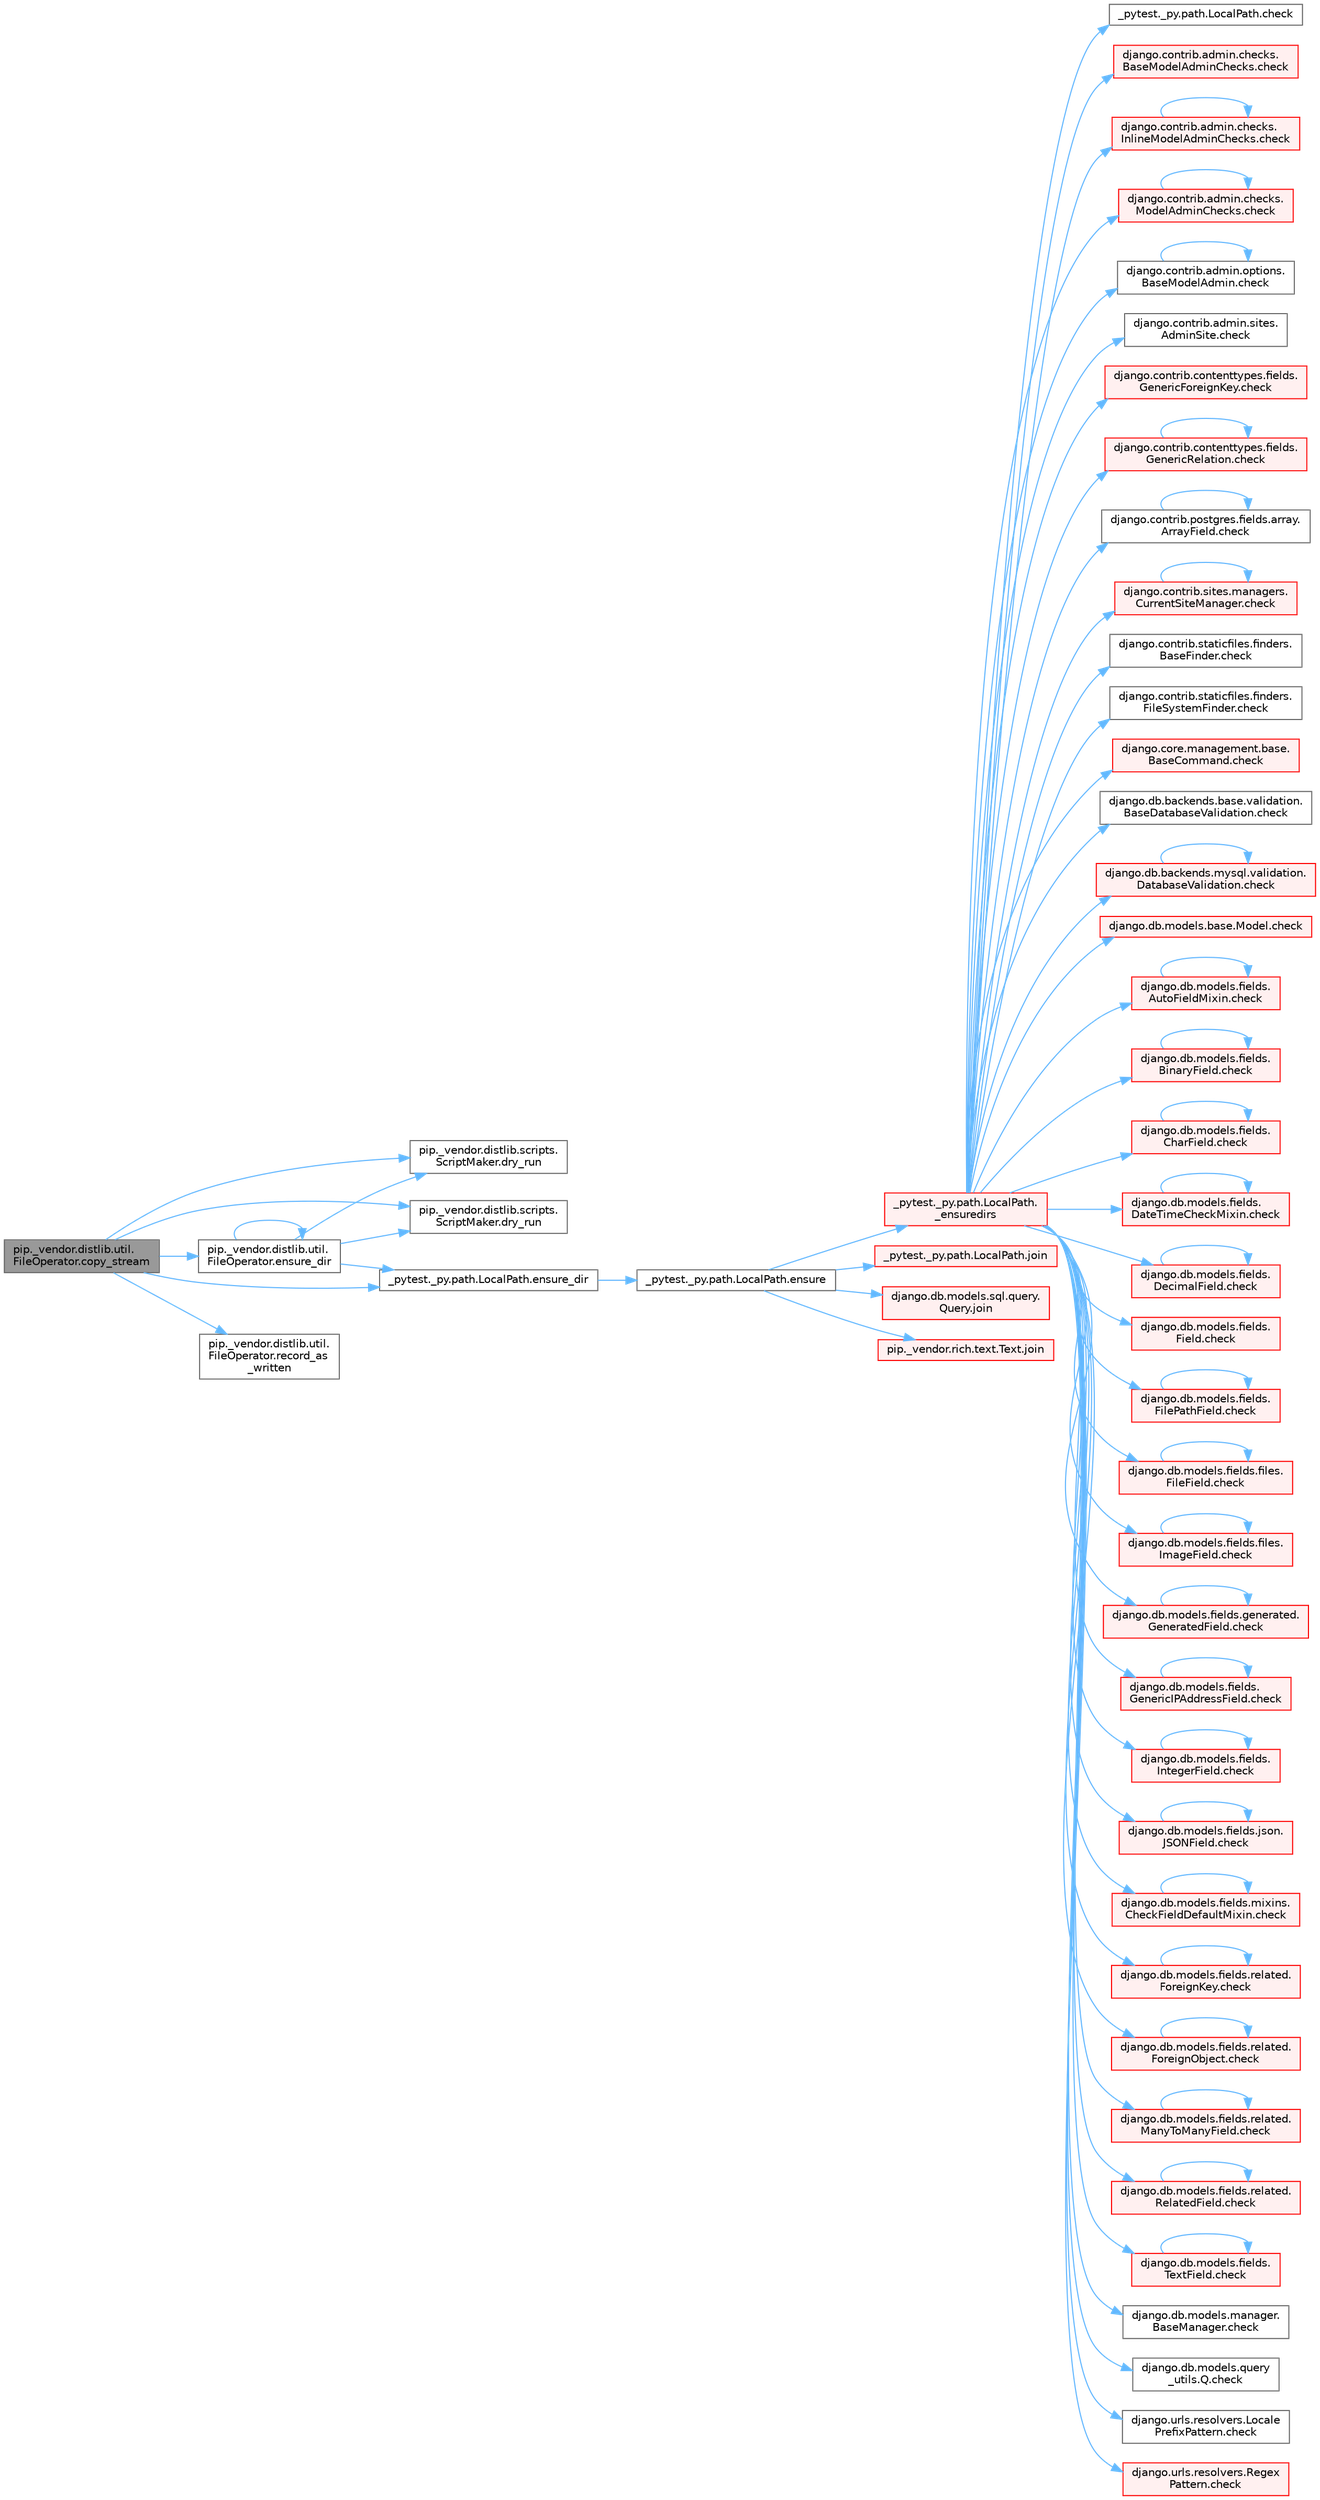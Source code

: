 digraph "pip._vendor.distlib.util.FileOperator.copy_stream"
{
 // LATEX_PDF_SIZE
  bgcolor="transparent";
  edge [fontname=Helvetica,fontsize=10,labelfontname=Helvetica,labelfontsize=10];
  node [fontname=Helvetica,fontsize=10,shape=box,height=0.2,width=0.4];
  rankdir="LR";
  Node1 [id="Node000001",label="pip._vendor.distlib.util.\lFileOperator.copy_stream",height=0.2,width=0.4,color="gray40", fillcolor="grey60", style="filled", fontcolor="black",tooltip=" "];
  Node1 -> Node2 [id="edge1_Node000001_Node000002",color="steelblue1",style="solid",tooltip=" "];
  Node2 [id="Node000002",label="pip._vendor.distlib.scripts.\lScriptMaker.dry_run",height=0.2,width=0.4,color="grey40", fillcolor="white", style="filled",URL="$classpip_1_1__vendor_1_1distlib_1_1scripts_1_1_script_maker.html#acd0b75b087e518fe8bca3b64ea083c92",tooltip=" "];
  Node1 -> Node3 [id="edge2_Node000001_Node000003",color="steelblue1",style="solid",tooltip=" "];
  Node3 [id="Node000003",label="pip._vendor.distlib.scripts.\lScriptMaker.dry_run",height=0.2,width=0.4,color="grey40", fillcolor="white", style="filled",URL="$classpip_1_1__vendor_1_1distlib_1_1scripts_1_1_script_maker.html#aa6b275f3771cc190673279c4bf52d220",tooltip=" "];
  Node1 -> Node4 [id="edge3_Node000001_Node000004",color="steelblue1",style="solid",tooltip=" "];
  Node4 [id="Node000004",label="_pytest._py.path.LocalPath.ensure_dir",height=0.2,width=0.4,color="grey40", fillcolor="white", style="filled",URL="$class__pytest_1_1__py_1_1path_1_1_local_path.html#a46346ae9e4a2afb342367c4071edfb97",tooltip=" "];
  Node4 -> Node5 [id="edge4_Node000004_Node000005",color="steelblue1",style="solid",tooltip=" "];
  Node5 [id="Node000005",label="_pytest._py.path.LocalPath.ensure",height=0.2,width=0.4,color="grey40", fillcolor="white", style="filled",URL="$class__pytest_1_1__py_1_1path_1_1_local_path.html#a7495d45777169316de67c7e19218622d",tooltip=" "];
  Node5 -> Node6 [id="edge5_Node000005_Node000006",color="steelblue1",style="solid",tooltip=" "];
  Node6 [id="Node000006",label="_pytest._py.path.LocalPath.\l_ensuredirs",height=0.2,width=0.4,color="red", fillcolor="#FFF0F0", style="filled",URL="$class__pytest_1_1__py_1_1path_1_1_local_path.html#a0fa56f7616aa9008fbda709b5bd46302",tooltip=" "];
  Node6 -> Node7 [id="edge6_Node000006_Node000007",color="steelblue1",style="solid",tooltip=" "];
  Node7 [id="Node000007",label="_pytest._py.path.LocalPath.check",height=0.2,width=0.4,color="grey40", fillcolor="white", style="filled",URL="$class__pytest_1_1__py_1_1path_1_1_local_path.html#a4b987fb8998938ae4a5f4ed6aebf69ea",tooltip=" "];
  Node6 -> Node8 [id="edge7_Node000006_Node000008",color="steelblue1",style="solid",tooltip=" "];
  Node8 [id="Node000008",label="django.contrib.admin.checks.\lBaseModelAdminChecks.check",height=0.2,width=0.4,color="red", fillcolor="#FFF0F0", style="filled",URL="$classdjango_1_1contrib_1_1admin_1_1checks_1_1_base_model_admin_checks.html#a11595bf2b8d59e96fee553e518494d6d",tooltip=" "];
  Node6 -> Node41 [id="edge8_Node000006_Node000041",color="steelblue1",style="solid",tooltip=" "];
  Node41 [id="Node000041",label="django.contrib.admin.checks.\lInlineModelAdminChecks.check",height=0.2,width=0.4,color="red", fillcolor="#FFF0F0", style="filled",URL="$classdjango_1_1contrib_1_1admin_1_1checks_1_1_inline_model_admin_checks.html#acdf096659f73e5facb970e774e61f7cc",tooltip=" "];
  Node41 -> Node41 [id="edge9_Node000041_Node000041",color="steelblue1",style="solid",tooltip=" "];
  Node6 -> Node50 [id="edge10_Node000006_Node000050",color="steelblue1",style="solid",tooltip=" "];
  Node50 [id="Node000050",label="django.contrib.admin.checks.\lModelAdminChecks.check",height=0.2,width=0.4,color="red", fillcolor="#FFF0F0", style="filled",URL="$classdjango_1_1contrib_1_1admin_1_1checks_1_1_model_admin_checks.html#afedbd9df38a2915eb0a5a9cea0731bc3",tooltip=" "];
  Node50 -> Node50 [id="edge11_Node000050_Node000050",color="steelblue1",style="solid",tooltip=" "];
  Node6 -> Node70 [id="edge12_Node000006_Node000070",color="steelblue1",style="solid",tooltip=" "];
  Node70 [id="Node000070",label="django.contrib.admin.options.\lBaseModelAdmin.check",height=0.2,width=0.4,color="grey40", fillcolor="white", style="filled",URL="$classdjango_1_1contrib_1_1admin_1_1options_1_1_base_model_admin.html#af32f399c528a3e552e7518976cc41a5b",tooltip=" "];
  Node70 -> Node70 [id="edge13_Node000070_Node000070",color="steelblue1",style="solid",tooltip=" "];
  Node6 -> Node71 [id="edge14_Node000006_Node000071",color="steelblue1",style="solid",tooltip=" "];
  Node71 [id="Node000071",label="django.contrib.admin.sites.\lAdminSite.check",height=0.2,width=0.4,color="grey40", fillcolor="white", style="filled",URL="$classdjango_1_1contrib_1_1admin_1_1sites_1_1_admin_site.html#aefedadd8ec4a978001a8182443f0a75e",tooltip=" "];
  Node6 -> Node72 [id="edge15_Node000006_Node000072",color="steelblue1",style="solid",tooltip=" "];
  Node72 [id="Node000072",label="django.contrib.contenttypes.fields.\lGenericForeignKey.check",height=0.2,width=0.4,color="red", fillcolor="#FFF0F0", style="filled",URL="$classdjango_1_1contrib_1_1contenttypes_1_1fields_1_1_generic_foreign_key.html#a825d4540a94bc23ef0ce2a03f4ddb7fc",tooltip=" "];
  Node6 -> Node785 [id="edge16_Node000006_Node000785",color="steelblue1",style="solid",tooltip=" "];
  Node785 [id="Node000785",label="django.contrib.contenttypes.fields.\lGenericRelation.check",height=0.2,width=0.4,color="red", fillcolor="#FFF0F0", style="filled",URL="$classdjango_1_1contrib_1_1contenttypes_1_1fields_1_1_generic_relation.html#a45d009ec3d4930825210c7ec1bc16cac",tooltip=" "];
  Node785 -> Node785 [id="edge17_Node000785_Node000785",color="steelblue1",style="solid",tooltip=" "];
  Node6 -> Node789 [id="edge18_Node000006_Node000789",color="steelblue1",style="solid",tooltip=" "];
  Node789 [id="Node000789",label="django.contrib.postgres.fields.array.\lArrayField.check",height=0.2,width=0.4,color="grey40", fillcolor="white", style="filled",URL="$classdjango_1_1contrib_1_1postgres_1_1fields_1_1array_1_1_array_field.html#a3bfc183c9c8aad5ba35799fd720e9105",tooltip=" "];
  Node789 -> Node789 [id="edge19_Node000789_Node000789",color="steelblue1",style="solid",tooltip=" "];
  Node6 -> Node790 [id="edge20_Node000006_Node000790",color="steelblue1",style="solid",tooltip=" "];
  Node790 [id="Node000790",label="django.contrib.sites.managers.\lCurrentSiteManager.check",height=0.2,width=0.4,color="red", fillcolor="#FFF0F0", style="filled",URL="$classdjango_1_1contrib_1_1sites_1_1managers_1_1_current_site_manager.html#a24104e33647bb4f4a78f9a3b6f815248",tooltip=" "];
  Node790 -> Node790 [id="edge21_Node000790_Node000790",color="steelblue1",style="solid",tooltip=" "];
  Node6 -> Node1479 [id="edge22_Node000006_Node001479",color="steelblue1",style="solid",tooltip=" "];
  Node1479 [id="Node001479",label="django.contrib.staticfiles.finders.\lBaseFinder.check",height=0.2,width=0.4,color="grey40", fillcolor="white", style="filled",URL="$classdjango_1_1contrib_1_1staticfiles_1_1finders_1_1_base_finder.html#ab92c4f7950eea18b75fdb93463b0d29d",tooltip=" "];
  Node6 -> Node1480 [id="edge23_Node000006_Node001480",color="steelblue1",style="solid",tooltip=" "];
  Node1480 [id="Node001480",label="django.contrib.staticfiles.finders.\lFileSystemFinder.check",height=0.2,width=0.4,color="grey40", fillcolor="white", style="filled",URL="$classdjango_1_1contrib_1_1staticfiles_1_1finders_1_1_file_system_finder.html#a709eac9ec46c5e67a0ba159b658dc15a",tooltip=" "];
  Node6 -> Node1481 [id="edge24_Node000006_Node001481",color="steelblue1",style="solid",tooltip=" "];
  Node1481 [id="Node001481",label="django.core.management.base.\lBaseCommand.check",height=0.2,width=0.4,color="red", fillcolor="#FFF0F0", style="filled",URL="$classdjango_1_1core_1_1management_1_1base_1_1_base_command.html#a0ff1b562b3f6e68600b828fce3cf09b6",tooltip=" "];
  Node6 -> Node1482 [id="edge25_Node000006_Node001482",color="steelblue1",style="solid",tooltip=" "];
  Node1482 [id="Node001482",label="django.db.backends.base.validation.\lBaseDatabaseValidation.check",height=0.2,width=0.4,color="grey40", fillcolor="white", style="filled",URL="$classdjango_1_1db_1_1backends_1_1base_1_1validation_1_1_base_database_validation.html#aba603612877c7a309dad634f434bf751",tooltip=" "];
  Node6 -> Node1483 [id="edge26_Node000006_Node001483",color="steelblue1",style="solid",tooltip=" "];
  Node1483 [id="Node001483",label="django.db.backends.mysql.validation.\lDatabaseValidation.check",height=0.2,width=0.4,color="red", fillcolor="#FFF0F0", style="filled",URL="$classdjango_1_1db_1_1backends_1_1mysql_1_1validation_1_1_database_validation.html#ae97ac90b3d18457f080c5eb1c0412d88",tooltip=" "];
  Node1483 -> Node1483 [id="edge27_Node001483_Node001483",color="steelblue1",style="solid",tooltip=" "];
  Node6 -> Node1485 [id="edge28_Node000006_Node001485",color="steelblue1",style="solid",tooltip=" "];
  Node1485 [id="Node001485",label="django.db.models.base.Model.check",height=0.2,width=0.4,color="red", fillcolor="#FFF0F0", style="filled",URL="$classdjango_1_1db_1_1models_1_1base_1_1_model.html#ab2d7ad77a925236e80619ead6c3d7f4b",tooltip=" "];
  Node6 -> Node1505 [id="edge29_Node000006_Node001505",color="steelblue1",style="solid",tooltip=" "];
  Node1505 [id="Node001505",label="django.db.models.fields.\lAutoFieldMixin.check",height=0.2,width=0.4,color="red", fillcolor="#FFF0F0", style="filled",URL="$classdjango_1_1db_1_1models_1_1fields_1_1_auto_field_mixin.html#a85eb07224cb0ac2d36fbd60bca546bef",tooltip=" "];
  Node1505 -> Node1505 [id="edge30_Node001505_Node001505",color="steelblue1",style="solid",tooltip=" "];
  Node6 -> Node1508 [id="edge31_Node000006_Node001508",color="steelblue1",style="solid",tooltip=" "];
  Node1508 [id="Node001508",label="django.db.models.fields.\lBinaryField.check",height=0.2,width=0.4,color="red", fillcolor="#FFF0F0", style="filled",URL="$classdjango_1_1db_1_1models_1_1fields_1_1_binary_field.html#a51c981fa6aa2a2e1d4efcfa766673646",tooltip=" "];
  Node1508 -> Node1508 [id="edge32_Node001508_Node001508",color="steelblue1",style="solid",tooltip=" "];
  Node6 -> Node1510 [id="edge33_Node000006_Node001510",color="steelblue1",style="solid",tooltip=" "];
  Node1510 [id="Node001510",label="django.db.models.fields.\lCharField.check",height=0.2,width=0.4,color="red", fillcolor="#FFF0F0", style="filled",URL="$classdjango_1_1db_1_1models_1_1fields_1_1_char_field.html#a0eb18a4df8ce40930eb724339c6441b0",tooltip=" "];
  Node1510 -> Node1510 [id="edge34_Node001510_Node001510",color="steelblue1",style="solid",tooltip=" "];
  Node6 -> Node1514 [id="edge35_Node000006_Node001514",color="steelblue1",style="solid",tooltip=" "];
  Node1514 [id="Node001514",label="django.db.models.fields.\lDateTimeCheckMixin.check",height=0.2,width=0.4,color="red", fillcolor="#FFF0F0", style="filled",URL="$classdjango_1_1db_1_1models_1_1fields_1_1_date_time_check_mixin.html#ab7287b8bf80b28f6f50dec25d9a67a3a",tooltip=" "];
  Node1514 -> Node1514 [id="edge36_Node001514_Node001514",color="steelblue1",style="solid",tooltip=" "];
  Node6 -> Node1524 [id="edge37_Node000006_Node001524",color="steelblue1",style="solid",tooltip=" "];
  Node1524 [id="Node001524",label="django.db.models.fields.\lDecimalField.check",height=0.2,width=0.4,color="red", fillcolor="#FFF0F0", style="filled",URL="$classdjango_1_1db_1_1models_1_1fields_1_1_decimal_field.html#ab3ffc1695661a8734c24c28af00b6069",tooltip=" "];
  Node1524 -> Node1524 [id="edge38_Node001524_Node001524",color="steelblue1",style="solid",tooltip=" "];
  Node6 -> Node1528 [id="edge39_Node000006_Node001528",color="steelblue1",style="solid",tooltip=" "];
  Node1528 [id="Node001528",label="django.db.models.fields.\lField.check",height=0.2,width=0.4,color="red", fillcolor="#FFF0F0", style="filled",URL="$classdjango_1_1db_1_1models_1_1fields_1_1_field.html#ad2ebd34e73f0b1ff16ba6b6f155633ac",tooltip=" "];
  Node6 -> Node1555 [id="edge40_Node000006_Node001555",color="steelblue1",style="solid",tooltip=" "];
  Node1555 [id="Node001555",label="django.db.models.fields.\lFilePathField.check",height=0.2,width=0.4,color="red", fillcolor="#FFF0F0", style="filled",URL="$classdjango_1_1db_1_1models_1_1fields_1_1_file_path_field.html#acc2e0785469b1e3140219b0c9a195afb",tooltip=" "];
  Node1555 -> Node1555 [id="edge41_Node001555_Node001555",color="steelblue1",style="solid",tooltip=" "];
  Node6 -> Node1557 [id="edge42_Node000006_Node001557",color="steelblue1",style="solid",tooltip=" "];
  Node1557 [id="Node001557",label="django.db.models.fields.files.\lFileField.check",height=0.2,width=0.4,color="red", fillcolor="#FFF0F0", style="filled",URL="$classdjango_1_1db_1_1models_1_1fields_1_1files_1_1_file_field.html#a8922e0bff68bd802386352a5fccd8a85",tooltip=" "];
  Node1557 -> Node1557 [id="edge43_Node001557_Node001557",color="steelblue1",style="solid",tooltip=" "];
  Node6 -> Node1559 [id="edge44_Node000006_Node001559",color="steelblue1",style="solid",tooltip=" "];
  Node1559 [id="Node001559",label="django.db.models.fields.files.\lImageField.check",height=0.2,width=0.4,color="red", fillcolor="#FFF0F0", style="filled",URL="$classdjango_1_1db_1_1models_1_1fields_1_1files_1_1_image_field.html#a6e057f35358dcae72cbc468e58477f82",tooltip=" "];
  Node1559 -> Node1559 [id="edge45_Node001559_Node001559",color="steelblue1",style="solid",tooltip=" "];
  Node6 -> Node1561 [id="edge46_Node000006_Node001561",color="steelblue1",style="solid",tooltip=" "];
  Node1561 [id="Node001561",label="django.db.models.fields.generated.\lGeneratedField.check",height=0.2,width=0.4,color="red", fillcolor="#FFF0F0", style="filled",URL="$classdjango_1_1db_1_1models_1_1fields_1_1generated_1_1_generated_field.html#a17dcd0f6d6580cb5f6417d8730312ad6",tooltip=" "];
  Node1561 -> Node1561 [id="edge47_Node001561_Node001561",color="steelblue1",style="solid",tooltip=" "];
  Node6 -> Node1568 [id="edge48_Node000006_Node001568",color="steelblue1",style="solid",tooltip=" "];
  Node1568 [id="Node001568",label="django.db.models.fields.\lGenericIPAddressField.check",height=0.2,width=0.4,color="red", fillcolor="#FFF0F0", style="filled",URL="$classdjango_1_1db_1_1models_1_1fields_1_1_generic_i_p_address_field.html#af73879f6f7868b661fe27d031849cbfb",tooltip=" "];
  Node1568 -> Node1568 [id="edge49_Node001568_Node001568",color="steelblue1",style="solid",tooltip=" "];
  Node6 -> Node1570 [id="edge50_Node000006_Node001570",color="steelblue1",style="solid",tooltip=" "];
  Node1570 [id="Node001570",label="django.db.models.fields.\lIntegerField.check",height=0.2,width=0.4,color="red", fillcolor="#FFF0F0", style="filled",URL="$classdjango_1_1db_1_1models_1_1fields_1_1_integer_field.html#a5e5ba3fdfa77ed60312a7d653c18646c",tooltip=" "];
  Node1570 -> Node1570 [id="edge51_Node001570_Node001570",color="steelblue1",style="solid",tooltip=" "];
  Node6 -> Node1572 [id="edge52_Node000006_Node001572",color="steelblue1",style="solid",tooltip=" "];
  Node1572 [id="Node001572",label="django.db.models.fields.json.\lJSONField.check",height=0.2,width=0.4,color="red", fillcolor="#FFF0F0", style="filled",URL="$classdjango_1_1db_1_1models_1_1fields_1_1json_1_1_j_s_o_n_field.html#a3e212f8702c9959a9043f962509472b4",tooltip=" "];
  Node1572 -> Node1572 [id="edge53_Node001572_Node001572",color="steelblue1",style="solid",tooltip=" "];
  Node6 -> Node1573 [id="edge54_Node000006_Node001573",color="steelblue1",style="solid",tooltip=" "];
  Node1573 [id="Node001573",label="django.db.models.fields.mixins.\lCheckFieldDefaultMixin.check",height=0.2,width=0.4,color="red", fillcolor="#FFF0F0", style="filled",URL="$classdjango_1_1db_1_1models_1_1fields_1_1mixins_1_1_check_field_default_mixin.html#a60e678d87f918980b2665c9586ac6e30",tooltip=" "];
  Node1573 -> Node1573 [id="edge55_Node001573_Node001573",color="steelblue1",style="solid",tooltip=" "];
  Node6 -> Node1575 [id="edge56_Node000006_Node001575",color="steelblue1",style="solid",tooltip=" "];
  Node1575 [id="Node001575",label="django.db.models.fields.related.\lForeignKey.check",height=0.2,width=0.4,color="red", fillcolor="#FFF0F0", style="filled",URL="$classdjango_1_1db_1_1models_1_1fields_1_1related_1_1_foreign_key.html#a4f1f9779dfed8a2ecc2ef8e7c763ac2e",tooltip=" "];
  Node1575 -> Node1575 [id="edge57_Node001575_Node001575",color="steelblue1",style="solid",tooltip=" "];
  Node6 -> Node1581 [id="edge58_Node000006_Node001581",color="steelblue1",style="solid",tooltip=" "];
  Node1581 [id="Node001581",label="django.db.models.fields.related.\lForeignObject.check",height=0.2,width=0.4,color="red", fillcolor="#FFF0F0", style="filled",URL="$classdjango_1_1db_1_1models_1_1fields_1_1related_1_1_foreign_object.html#a3f86b34db6a0c837940fd06a738f8874",tooltip=" "];
  Node1581 -> Node1581 [id="edge59_Node001581_Node001581",color="steelblue1",style="solid",tooltip=" "];
  Node6 -> Node1589 [id="edge60_Node000006_Node001589",color="steelblue1",style="solid",tooltip=" "];
  Node1589 [id="Node001589",label="django.db.models.fields.related.\lManyToManyField.check",height=0.2,width=0.4,color="red", fillcolor="#FFF0F0", style="filled",URL="$classdjango_1_1db_1_1models_1_1fields_1_1related_1_1_many_to_many_field.html#a27fb55abc0248b438349aaff84762a70",tooltip=" "];
  Node1589 -> Node1589 [id="edge61_Node001589_Node001589",color="steelblue1",style="solid",tooltip=" "];
  Node6 -> Node1593 [id="edge62_Node000006_Node001593",color="steelblue1",style="solid",tooltip=" "];
  Node1593 [id="Node001593",label="django.db.models.fields.related.\lRelatedField.check",height=0.2,width=0.4,color="red", fillcolor="#FFF0F0", style="filled",URL="$classdjango_1_1db_1_1models_1_1fields_1_1related_1_1_related_field.html#a0a6b770cf843d11a02a7eb2ed80bc434",tooltip=" "];
  Node1593 -> Node1593 [id="edge63_Node001593_Node001593",color="steelblue1",style="solid",tooltip=" "];
  Node6 -> Node1600 [id="edge64_Node000006_Node001600",color="steelblue1",style="solid",tooltip=" "];
  Node1600 [id="Node001600",label="django.db.models.fields.\lTextField.check",height=0.2,width=0.4,color="red", fillcolor="#FFF0F0", style="filled",URL="$classdjango_1_1db_1_1models_1_1fields_1_1_text_field.html#abe02a845bc6d9a80ecb48a81aa75eab2",tooltip=" "];
  Node1600 -> Node1600 [id="edge65_Node001600_Node001600",color="steelblue1",style="solid",tooltip=" "];
  Node6 -> Node1601 [id="edge66_Node000006_Node001601",color="steelblue1",style="solid",tooltip=" "];
  Node1601 [id="Node001601",label="django.db.models.manager.\lBaseManager.check",height=0.2,width=0.4,color="grey40", fillcolor="white", style="filled",URL="$classdjango_1_1db_1_1models_1_1manager_1_1_base_manager.html#a75e1657d2a4fa327ea1abadb6fd8fecc",tooltip=" "];
  Node6 -> Node1602 [id="edge67_Node000006_Node001602",color="steelblue1",style="solid",tooltip=" "];
  Node1602 [id="Node001602",label="django.db.models.query\l_utils.Q.check",height=0.2,width=0.4,color="grey40", fillcolor="white", style="filled",URL="$classdjango_1_1db_1_1models_1_1query__utils_1_1_q.html#a4636baa2ce17e41774ff3dbc101b8282",tooltip=" "];
  Node6 -> Node1603 [id="edge68_Node000006_Node001603",color="steelblue1",style="solid",tooltip=" "];
  Node1603 [id="Node001603",label="django.urls.resolvers.Locale\lPrefixPattern.check",height=0.2,width=0.4,color="grey40", fillcolor="white", style="filled",URL="$classdjango_1_1urls_1_1resolvers_1_1_locale_prefix_pattern.html#a06418738c03259aa6002067b414f0a88",tooltip=" "];
  Node6 -> Node1604 [id="edge69_Node000006_Node001604",color="steelblue1",style="solid",tooltip=" "];
  Node1604 [id="Node001604",label="django.urls.resolvers.Regex\lPattern.check",height=0.2,width=0.4,color="red", fillcolor="#FFF0F0", style="filled",URL="$classdjango_1_1urls_1_1resolvers_1_1_regex_pattern.html#a4fb074a83e87154e285b43ad16965c9d",tooltip=" "];
  Node5 -> Node1236 [id="edge70_Node000005_Node001236",color="steelblue1",style="solid",tooltip=" "];
  Node1236 [id="Node001236",label="_pytest._py.path.LocalPath.join",height=0.2,width=0.4,color="red", fillcolor="#FFF0F0", style="filled",URL="$class__pytest_1_1__py_1_1path_1_1_local_path.html#a6be3338a27ff92bdb40fa2d895a8e88b",tooltip=" "];
  Node5 -> Node1237 [id="edge71_Node000005_Node001237",color="steelblue1",style="solid",tooltip=" "];
  Node1237 [id="Node001237",label="django.db.models.sql.query.\lQuery.join",height=0.2,width=0.4,color="red", fillcolor="#FFF0F0", style="filled",URL="$classdjango_1_1db_1_1models_1_1sql_1_1query_1_1_query.html#ad1e4ff04f904de18473d47f5473572fd",tooltip=" "];
  Node5 -> Node1240 [id="edge72_Node000005_Node001240",color="steelblue1",style="solid",tooltip=" "];
  Node1240 [id="Node001240",label="pip._vendor.rich.text.Text.join",height=0.2,width=0.4,color="red", fillcolor="#FFF0F0", style="filled",URL="$classpip_1_1__vendor_1_1rich_1_1text_1_1_text.html#a13db0a07a8a0fc184cf4f86e6f8981c7",tooltip=" "];
  Node1 -> Node4527 [id="edge73_Node000001_Node004527",color="steelblue1",style="solid",tooltip=" "];
  Node4527 [id="Node004527",label="pip._vendor.distlib.util.\lFileOperator.ensure_dir",height=0.2,width=0.4,color="grey40", fillcolor="white", style="filled",URL="$classpip_1_1__vendor_1_1distlib_1_1util_1_1_file_operator.html#ac26f6e6c72ddce16fab2f5b283728e7b",tooltip=" "];
  Node4527 -> Node2 [id="edge74_Node004527_Node000002",color="steelblue1",style="solid",tooltip=" "];
  Node4527 -> Node3 [id="edge75_Node004527_Node000003",color="steelblue1",style="solid",tooltip=" "];
  Node4527 -> Node4 [id="edge76_Node004527_Node000004",color="steelblue1",style="solid",tooltip=" "];
  Node4527 -> Node4527 [id="edge77_Node004527_Node004527",color="steelblue1",style="solid",tooltip=" "];
  Node1 -> Node4528 [id="edge78_Node000001_Node004528",color="steelblue1",style="solid",tooltip=" "];
  Node4528 [id="Node004528",label="pip._vendor.distlib.util.\lFileOperator.record_as\l_written",height=0.2,width=0.4,color="grey40", fillcolor="white", style="filled",URL="$classpip_1_1__vendor_1_1distlib_1_1util_1_1_file_operator.html#a3b258e4866635420f8e78204fe67443d",tooltip=" "];
}
